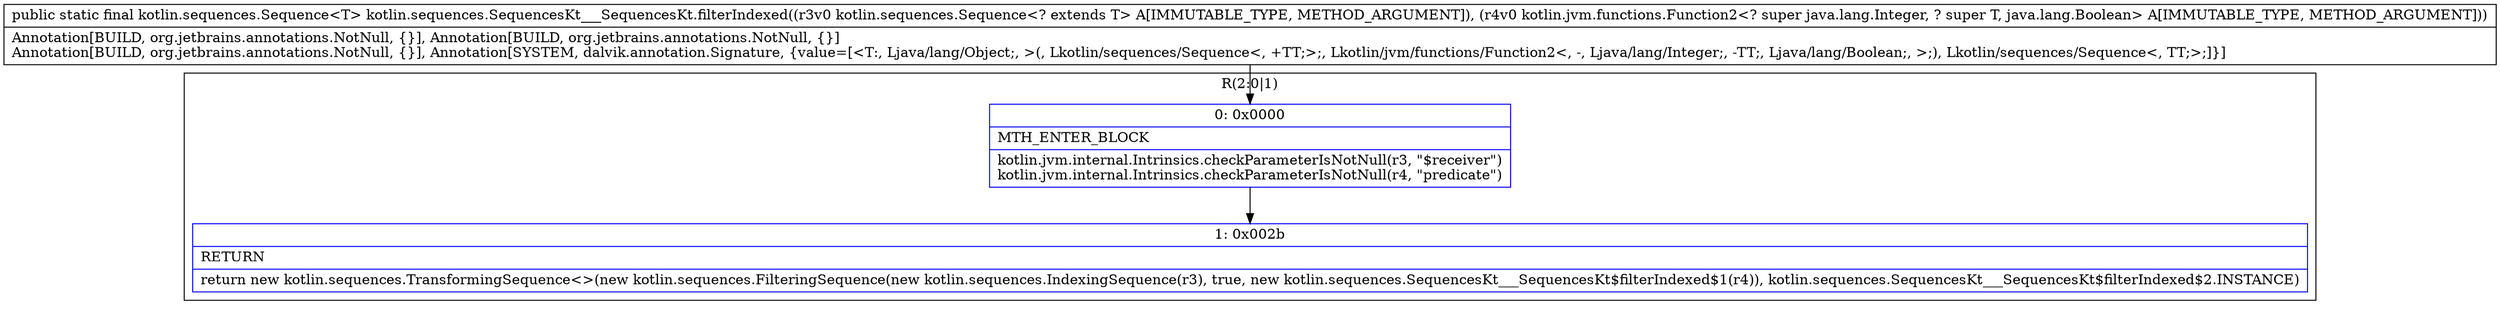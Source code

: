 digraph "CFG forkotlin.sequences.SequencesKt___SequencesKt.filterIndexed(Lkotlin\/sequences\/Sequence;Lkotlin\/jvm\/functions\/Function2;)Lkotlin\/sequences\/Sequence;" {
subgraph cluster_Region_1873603725 {
label = "R(2:0|1)";
node [shape=record,color=blue];
Node_0 [shape=record,label="{0\:\ 0x0000|MTH_ENTER_BLOCK\l|kotlin.jvm.internal.Intrinsics.checkParameterIsNotNull(r3, \"$receiver\")\lkotlin.jvm.internal.Intrinsics.checkParameterIsNotNull(r4, \"predicate\")\l}"];
Node_1 [shape=record,label="{1\:\ 0x002b|RETURN\l|return new kotlin.sequences.TransformingSequence\<\>(new kotlin.sequences.FilteringSequence(new kotlin.sequences.IndexingSequence(r3), true, new kotlin.sequences.SequencesKt___SequencesKt$filterIndexed$1(r4)), kotlin.sequences.SequencesKt___SequencesKt$filterIndexed$2.INSTANCE)\l}"];
}
MethodNode[shape=record,label="{public static final kotlin.sequences.Sequence\<T\> kotlin.sequences.SequencesKt___SequencesKt.filterIndexed((r3v0 kotlin.sequences.Sequence\<? extends T\> A[IMMUTABLE_TYPE, METHOD_ARGUMENT]), (r4v0 kotlin.jvm.functions.Function2\<? super java.lang.Integer, ? super T, java.lang.Boolean\> A[IMMUTABLE_TYPE, METHOD_ARGUMENT]))  | Annotation[BUILD, org.jetbrains.annotations.NotNull, \{\}], Annotation[BUILD, org.jetbrains.annotations.NotNull, \{\}]\lAnnotation[BUILD, org.jetbrains.annotations.NotNull, \{\}], Annotation[SYSTEM, dalvik.annotation.Signature, \{value=[\<T:, Ljava\/lang\/Object;, \>(, Lkotlin\/sequences\/Sequence\<, +TT;\>;, Lkotlin\/jvm\/functions\/Function2\<, \-, Ljava\/lang\/Integer;, \-TT;, Ljava\/lang\/Boolean;, \>;), Lkotlin\/sequences\/Sequence\<, TT;\>;]\}]\l}"];
MethodNode -> Node_0;
Node_0 -> Node_1;
}

